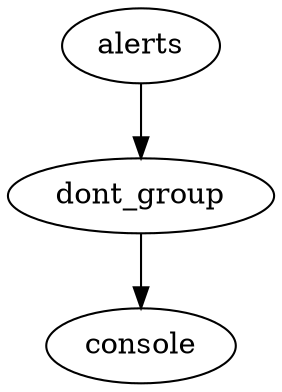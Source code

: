 digraph config {
    // By default, all alerts are delayed by 10s in order to be group by their alertname. That is,
    // every 10s we fire off a batch of all the alerts that fired in the last 10s with the same alertname.
    // We can override this default using the group_wait node.

    // The group_wait node is a special node that delays the alerts by a given duration. If it's set to 0s,
    // then alerts are not grouped at all, and are sent as soon as they are triggered in batches of 1. This has the tendancy
    // to flood the backing service with alerts, so in high throughput environments it's recommended to set this to some small number (e.g. 100ms) instead.
    dont_group [type="group_wait" duration="0s"];

    // Otherwise this is the same as before - send alerts through the dont_group node to set the group_wait, and then send alerts into the console.
    console [type="stdout"];
    alerts -> dont_group -> console;
}
